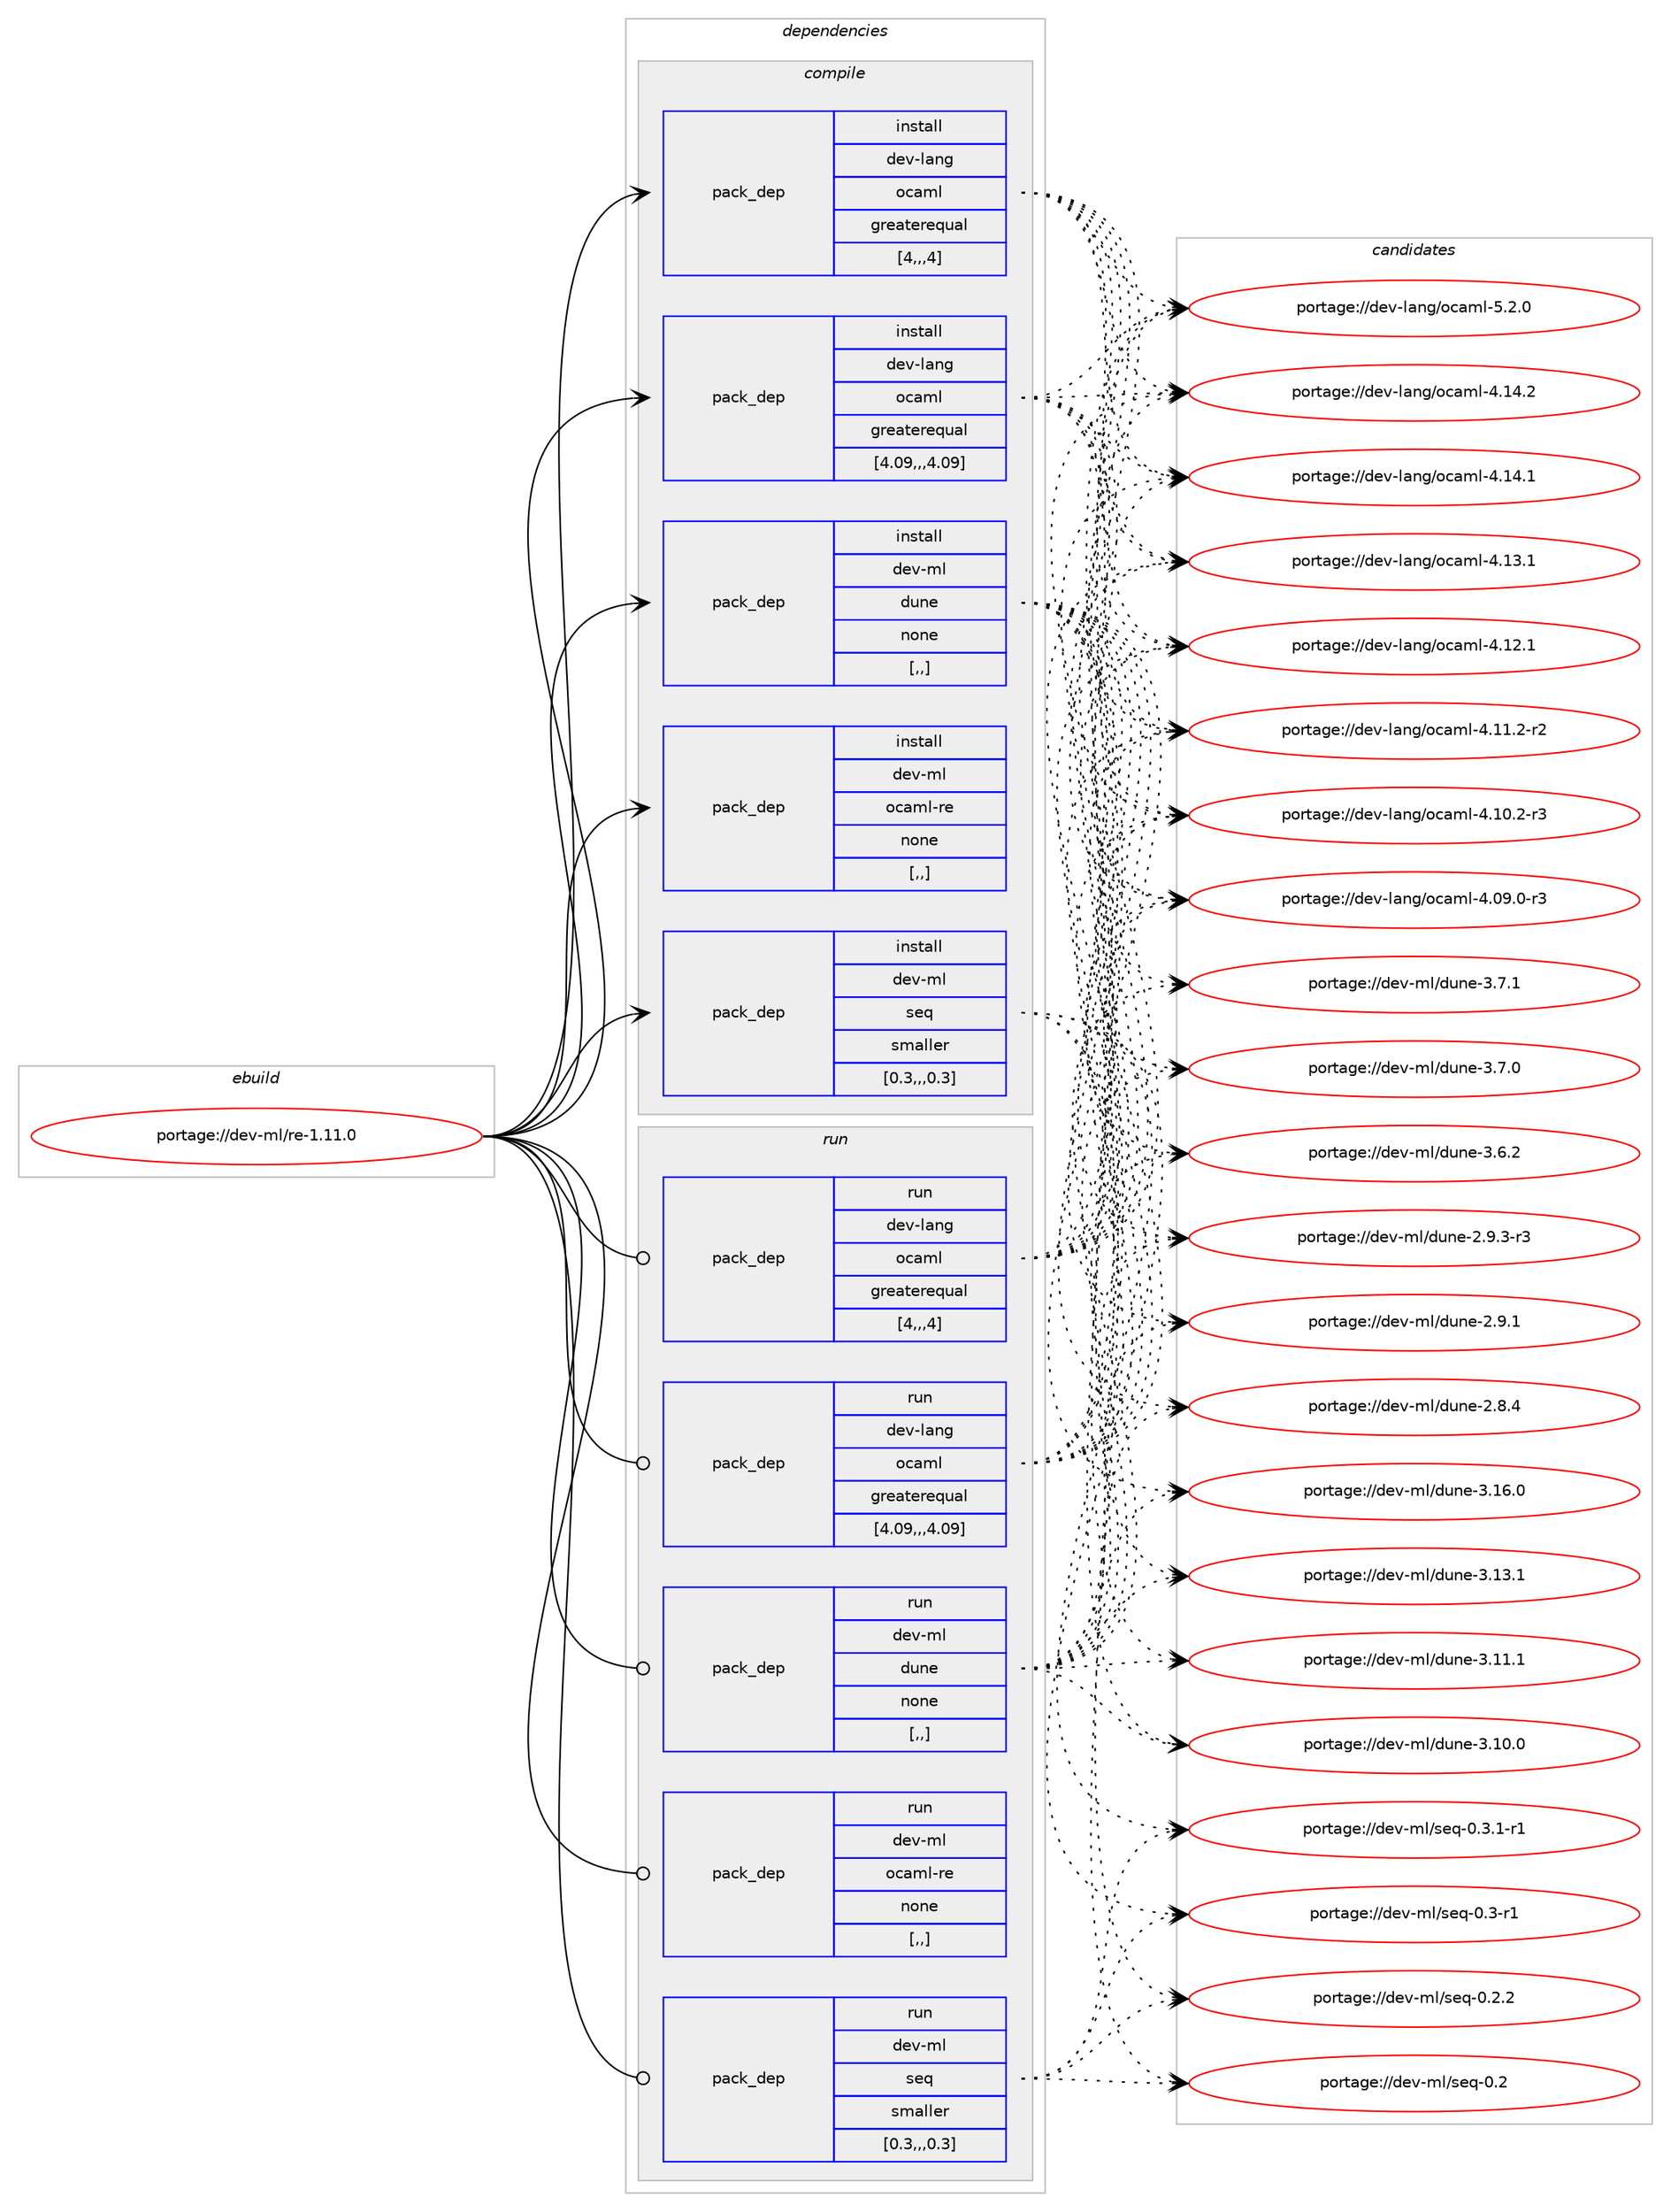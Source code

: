 digraph prolog {

# *************
# Graph options
# *************

newrank=true;
concentrate=true;
compound=true;
graph [rankdir=LR,fontname=Helvetica,fontsize=10,ranksep=1.5];#, ranksep=2.5, nodesep=0.2];
edge  [arrowhead=vee];
node  [fontname=Helvetica,fontsize=10];

# **********
# The ebuild
# **********

subgraph cluster_leftcol {
color=gray;
label=<<i>ebuild</i>>;
id [label="portage://dev-ml/re-1.11.0", color=red, width=4, href="../dev-ml/re-1.11.0.svg"];
}

# ****************
# The dependencies
# ****************

subgraph cluster_midcol {
color=gray;
label=<<i>dependencies</i>>;
subgraph cluster_compile {
fillcolor="#eeeeee";
style=filled;
label=<<i>compile</i>>;
subgraph pack93333 {
dependency124247 [label=<<TABLE BORDER="0" CELLBORDER="1" CELLSPACING="0" CELLPADDING="4" WIDTH="220"><TR><TD ROWSPAN="6" CELLPADDING="30">pack_dep</TD></TR><TR><TD WIDTH="110">install</TD></TR><TR><TD>dev-lang</TD></TR><TR><TD>ocaml</TD></TR><TR><TD>greaterequal</TD></TR><TR><TD>[4,,,4]</TD></TR></TABLE>>, shape=none, color=blue];
}
id:e -> dependency124247:w [weight=20,style="solid",arrowhead="vee"];
subgraph pack93334 {
dependency124248 [label=<<TABLE BORDER="0" CELLBORDER="1" CELLSPACING="0" CELLPADDING="4" WIDTH="220"><TR><TD ROWSPAN="6" CELLPADDING="30">pack_dep</TD></TR><TR><TD WIDTH="110">install</TD></TR><TR><TD>dev-lang</TD></TR><TR><TD>ocaml</TD></TR><TR><TD>greaterequal</TD></TR><TR><TD>[4.09,,,4.09]</TD></TR></TABLE>>, shape=none, color=blue];
}
id:e -> dependency124248:w [weight=20,style="solid",arrowhead="vee"];
subgraph pack93335 {
dependency124249 [label=<<TABLE BORDER="0" CELLBORDER="1" CELLSPACING="0" CELLPADDING="4" WIDTH="220"><TR><TD ROWSPAN="6" CELLPADDING="30">pack_dep</TD></TR><TR><TD WIDTH="110">install</TD></TR><TR><TD>dev-ml</TD></TR><TR><TD>dune</TD></TR><TR><TD>none</TD></TR><TR><TD>[,,]</TD></TR></TABLE>>, shape=none, color=blue];
}
id:e -> dependency124249:w [weight=20,style="solid",arrowhead="vee"];
subgraph pack93336 {
dependency124250 [label=<<TABLE BORDER="0" CELLBORDER="1" CELLSPACING="0" CELLPADDING="4" WIDTH="220"><TR><TD ROWSPAN="6" CELLPADDING="30">pack_dep</TD></TR><TR><TD WIDTH="110">install</TD></TR><TR><TD>dev-ml</TD></TR><TR><TD>ocaml-re</TD></TR><TR><TD>none</TD></TR><TR><TD>[,,]</TD></TR></TABLE>>, shape=none, color=blue];
}
id:e -> dependency124250:w [weight=20,style="solid",arrowhead="vee"];
subgraph pack93337 {
dependency124251 [label=<<TABLE BORDER="0" CELLBORDER="1" CELLSPACING="0" CELLPADDING="4" WIDTH="220"><TR><TD ROWSPAN="6" CELLPADDING="30">pack_dep</TD></TR><TR><TD WIDTH="110">install</TD></TR><TR><TD>dev-ml</TD></TR><TR><TD>seq</TD></TR><TR><TD>smaller</TD></TR><TR><TD>[0.3,,,0.3]</TD></TR></TABLE>>, shape=none, color=blue];
}
id:e -> dependency124251:w [weight=20,style="solid",arrowhead="vee"];
}
subgraph cluster_compileandrun {
fillcolor="#eeeeee";
style=filled;
label=<<i>compile and run</i>>;
}
subgraph cluster_run {
fillcolor="#eeeeee";
style=filled;
label=<<i>run</i>>;
subgraph pack93338 {
dependency124252 [label=<<TABLE BORDER="0" CELLBORDER="1" CELLSPACING="0" CELLPADDING="4" WIDTH="220"><TR><TD ROWSPAN="6" CELLPADDING="30">pack_dep</TD></TR><TR><TD WIDTH="110">run</TD></TR><TR><TD>dev-lang</TD></TR><TR><TD>ocaml</TD></TR><TR><TD>greaterequal</TD></TR><TR><TD>[4,,,4]</TD></TR></TABLE>>, shape=none, color=blue];
}
id:e -> dependency124252:w [weight=20,style="solid",arrowhead="odot"];
subgraph pack93339 {
dependency124253 [label=<<TABLE BORDER="0" CELLBORDER="1" CELLSPACING="0" CELLPADDING="4" WIDTH="220"><TR><TD ROWSPAN="6" CELLPADDING="30">pack_dep</TD></TR><TR><TD WIDTH="110">run</TD></TR><TR><TD>dev-lang</TD></TR><TR><TD>ocaml</TD></TR><TR><TD>greaterequal</TD></TR><TR><TD>[4.09,,,4.09]</TD></TR></TABLE>>, shape=none, color=blue];
}
id:e -> dependency124253:w [weight=20,style="solid",arrowhead="odot"];
subgraph pack93340 {
dependency124254 [label=<<TABLE BORDER="0" CELLBORDER="1" CELLSPACING="0" CELLPADDING="4" WIDTH="220"><TR><TD ROWSPAN="6" CELLPADDING="30">pack_dep</TD></TR><TR><TD WIDTH="110">run</TD></TR><TR><TD>dev-ml</TD></TR><TR><TD>dune</TD></TR><TR><TD>none</TD></TR><TR><TD>[,,]</TD></TR></TABLE>>, shape=none, color=blue];
}
id:e -> dependency124254:w [weight=20,style="solid",arrowhead="odot"];
subgraph pack93341 {
dependency124255 [label=<<TABLE BORDER="0" CELLBORDER="1" CELLSPACING="0" CELLPADDING="4" WIDTH="220"><TR><TD ROWSPAN="6" CELLPADDING="30">pack_dep</TD></TR><TR><TD WIDTH="110">run</TD></TR><TR><TD>dev-ml</TD></TR><TR><TD>ocaml-re</TD></TR><TR><TD>none</TD></TR><TR><TD>[,,]</TD></TR></TABLE>>, shape=none, color=blue];
}
id:e -> dependency124255:w [weight=20,style="solid",arrowhead="odot"];
subgraph pack93342 {
dependency124256 [label=<<TABLE BORDER="0" CELLBORDER="1" CELLSPACING="0" CELLPADDING="4" WIDTH="220"><TR><TD ROWSPAN="6" CELLPADDING="30">pack_dep</TD></TR><TR><TD WIDTH="110">run</TD></TR><TR><TD>dev-ml</TD></TR><TR><TD>seq</TD></TR><TR><TD>smaller</TD></TR><TR><TD>[0.3,,,0.3]</TD></TR></TABLE>>, shape=none, color=blue];
}
id:e -> dependency124256:w [weight=20,style="solid",arrowhead="odot"];
}
}

# **************
# The candidates
# **************

subgraph cluster_choices {
rank=same;
color=gray;
label=<<i>candidates</i>>;

subgraph choice93333 {
color=black;
nodesep=1;
choice1001011184510897110103471119997109108455346504648 [label="portage://dev-lang/ocaml-5.2.0", color=red, width=4,href="../dev-lang/ocaml-5.2.0.svg"];
choice100101118451089711010347111999710910845524649524650 [label="portage://dev-lang/ocaml-4.14.2", color=red, width=4,href="../dev-lang/ocaml-4.14.2.svg"];
choice100101118451089711010347111999710910845524649524649 [label="portage://dev-lang/ocaml-4.14.1", color=red, width=4,href="../dev-lang/ocaml-4.14.1.svg"];
choice100101118451089711010347111999710910845524649514649 [label="portage://dev-lang/ocaml-4.13.1", color=red, width=4,href="../dev-lang/ocaml-4.13.1.svg"];
choice100101118451089711010347111999710910845524649504649 [label="portage://dev-lang/ocaml-4.12.1", color=red, width=4,href="../dev-lang/ocaml-4.12.1.svg"];
choice1001011184510897110103471119997109108455246494946504511450 [label="portage://dev-lang/ocaml-4.11.2-r2", color=red, width=4,href="../dev-lang/ocaml-4.11.2-r2.svg"];
choice1001011184510897110103471119997109108455246494846504511451 [label="portage://dev-lang/ocaml-4.10.2-r3", color=red, width=4,href="../dev-lang/ocaml-4.10.2-r3.svg"];
choice1001011184510897110103471119997109108455246485746484511451 [label="portage://dev-lang/ocaml-4.09.0-r3", color=red, width=4,href="../dev-lang/ocaml-4.09.0-r3.svg"];
dependency124247:e -> choice1001011184510897110103471119997109108455346504648:w [style=dotted,weight="100"];
dependency124247:e -> choice100101118451089711010347111999710910845524649524650:w [style=dotted,weight="100"];
dependency124247:e -> choice100101118451089711010347111999710910845524649524649:w [style=dotted,weight="100"];
dependency124247:e -> choice100101118451089711010347111999710910845524649514649:w [style=dotted,weight="100"];
dependency124247:e -> choice100101118451089711010347111999710910845524649504649:w [style=dotted,weight="100"];
dependency124247:e -> choice1001011184510897110103471119997109108455246494946504511450:w [style=dotted,weight="100"];
dependency124247:e -> choice1001011184510897110103471119997109108455246494846504511451:w [style=dotted,weight="100"];
dependency124247:e -> choice1001011184510897110103471119997109108455246485746484511451:w [style=dotted,weight="100"];
}
subgraph choice93334 {
color=black;
nodesep=1;
choice1001011184510897110103471119997109108455346504648 [label="portage://dev-lang/ocaml-5.2.0", color=red, width=4,href="../dev-lang/ocaml-5.2.0.svg"];
choice100101118451089711010347111999710910845524649524650 [label="portage://dev-lang/ocaml-4.14.2", color=red, width=4,href="../dev-lang/ocaml-4.14.2.svg"];
choice100101118451089711010347111999710910845524649524649 [label="portage://dev-lang/ocaml-4.14.1", color=red, width=4,href="../dev-lang/ocaml-4.14.1.svg"];
choice100101118451089711010347111999710910845524649514649 [label="portage://dev-lang/ocaml-4.13.1", color=red, width=4,href="../dev-lang/ocaml-4.13.1.svg"];
choice100101118451089711010347111999710910845524649504649 [label="portage://dev-lang/ocaml-4.12.1", color=red, width=4,href="../dev-lang/ocaml-4.12.1.svg"];
choice1001011184510897110103471119997109108455246494946504511450 [label="portage://dev-lang/ocaml-4.11.2-r2", color=red, width=4,href="../dev-lang/ocaml-4.11.2-r2.svg"];
choice1001011184510897110103471119997109108455246494846504511451 [label="portage://dev-lang/ocaml-4.10.2-r3", color=red, width=4,href="../dev-lang/ocaml-4.10.2-r3.svg"];
choice1001011184510897110103471119997109108455246485746484511451 [label="portage://dev-lang/ocaml-4.09.0-r3", color=red, width=4,href="../dev-lang/ocaml-4.09.0-r3.svg"];
dependency124248:e -> choice1001011184510897110103471119997109108455346504648:w [style=dotted,weight="100"];
dependency124248:e -> choice100101118451089711010347111999710910845524649524650:w [style=dotted,weight="100"];
dependency124248:e -> choice100101118451089711010347111999710910845524649524649:w [style=dotted,weight="100"];
dependency124248:e -> choice100101118451089711010347111999710910845524649514649:w [style=dotted,weight="100"];
dependency124248:e -> choice100101118451089711010347111999710910845524649504649:w [style=dotted,weight="100"];
dependency124248:e -> choice1001011184510897110103471119997109108455246494946504511450:w [style=dotted,weight="100"];
dependency124248:e -> choice1001011184510897110103471119997109108455246494846504511451:w [style=dotted,weight="100"];
dependency124248:e -> choice1001011184510897110103471119997109108455246485746484511451:w [style=dotted,weight="100"];
}
subgraph choice93335 {
color=black;
nodesep=1;
choice100101118451091084710011711010145514649544648 [label="portage://dev-ml/dune-3.16.0", color=red, width=4,href="../dev-ml/dune-3.16.0.svg"];
choice100101118451091084710011711010145514649514649 [label="portage://dev-ml/dune-3.13.1", color=red, width=4,href="../dev-ml/dune-3.13.1.svg"];
choice100101118451091084710011711010145514649494649 [label="portage://dev-ml/dune-3.11.1", color=red, width=4,href="../dev-ml/dune-3.11.1.svg"];
choice100101118451091084710011711010145514649484648 [label="portage://dev-ml/dune-3.10.0", color=red, width=4,href="../dev-ml/dune-3.10.0.svg"];
choice1001011184510910847100117110101455146554649 [label="portage://dev-ml/dune-3.7.1", color=red, width=4,href="../dev-ml/dune-3.7.1.svg"];
choice1001011184510910847100117110101455146554648 [label="portage://dev-ml/dune-3.7.0", color=red, width=4,href="../dev-ml/dune-3.7.0.svg"];
choice1001011184510910847100117110101455146544650 [label="portage://dev-ml/dune-3.6.2", color=red, width=4,href="../dev-ml/dune-3.6.2.svg"];
choice10010111845109108471001171101014550465746514511451 [label="portage://dev-ml/dune-2.9.3-r3", color=red, width=4,href="../dev-ml/dune-2.9.3-r3.svg"];
choice1001011184510910847100117110101455046574649 [label="portage://dev-ml/dune-2.9.1", color=red, width=4,href="../dev-ml/dune-2.9.1.svg"];
choice1001011184510910847100117110101455046564652 [label="portage://dev-ml/dune-2.8.4", color=red, width=4,href="../dev-ml/dune-2.8.4.svg"];
dependency124249:e -> choice100101118451091084710011711010145514649544648:w [style=dotted,weight="100"];
dependency124249:e -> choice100101118451091084710011711010145514649514649:w [style=dotted,weight="100"];
dependency124249:e -> choice100101118451091084710011711010145514649494649:w [style=dotted,weight="100"];
dependency124249:e -> choice100101118451091084710011711010145514649484648:w [style=dotted,weight="100"];
dependency124249:e -> choice1001011184510910847100117110101455146554649:w [style=dotted,weight="100"];
dependency124249:e -> choice1001011184510910847100117110101455146554648:w [style=dotted,weight="100"];
dependency124249:e -> choice1001011184510910847100117110101455146544650:w [style=dotted,weight="100"];
dependency124249:e -> choice10010111845109108471001171101014550465746514511451:w [style=dotted,weight="100"];
dependency124249:e -> choice1001011184510910847100117110101455046574649:w [style=dotted,weight="100"];
dependency124249:e -> choice1001011184510910847100117110101455046564652:w [style=dotted,weight="100"];
}
subgraph choice93336 {
color=black;
nodesep=1;
}
subgraph choice93337 {
color=black;
nodesep=1;
choice10010111845109108471151011134548465146494511449 [label="portage://dev-ml/seq-0.3.1-r1", color=red, width=4,href="../dev-ml/seq-0.3.1-r1.svg"];
choice1001011184510910847115101113454846514511449 [label="portage://dev-ml/seq-0.3-r1", color=red, width=4,href="../dev-ml/seq-0.3-r1.svg"];
choice1001011184510910847115101113454846504650 [label="portage://dev-ml/seq-0.2.2", color=red, width=4,href="../dev-ml/seq-0.2.2.svg"];
choice100101118451091084711510111345484650 [label="portage://dev-ml/seq-0.2", color=red, width=4,href="../dev-ml/seq-0.2.svg"];
dependency124251:e -> choice10010111845109108471151011134548465146494511449:w [style=dotted,weight="100"];
dependency124251:e -> choice1001011184510910847115101113454846514511449:w [style=dotted,weight="100"];
dependency124251:e -> choice1001011184510910847115101113454846504650:w [style=dotted,weight="100"];
dependency124251:e -> choice100101118451091084711510111345484650:w [style=dotted,weight="100"];
}
subgraph choice93338 {
color=black;
nodesep=1;
choice1001011184510897110103471119997109108455346504648 [label="portage://dev-lang/ocaml-5.2.0", color=red, width=4,href="../dev-lang/ocaml-5.2.0.svg"];
choice100101118451089711010347111999710910845524649524650 [label="portage://dev-lang/ocaml-4.14.2", color=red, width=4,href="../dev-lang/ocaml-4.14.2.svg"];
choice100101118451089711010347111999710910845524649524649 [label="portage://dev-lang/ocaml-4.14.1", color=red, width=4,href="../dev-lang/ocaml-4.14.1.svg"];
choice100101118451089711010347111999710910845524649514649 [label="portage://dev-lang/ocaml-4.13.1", color=red, width=4,href="../dev-lang/ocaml-4.13.1.svg"];
choice100101118451089711010347111999710910845524649504649 [label="portage://dev-lang/ocaml-4.12.1", color=red, width=4,href="../dev-lang/ocaml-4.12.1.svg"];
choice1001011184510897110103471119997109108455246494946504511450 [label="portage://dev-lang/ocaml-4.11.2-r2", color=red, width=4,href="../dev-lang/ocaml-4.11.2-r2.svg"];
choice1001011184510897110103471119997109108455246494846504511451 [label="portage://dev-lang/ocaml-4.10.2-r3", color=red, width=4,href="../dev-lang/ocaml-4.10.2-r3.svg"];
choice1001011184510897110103471119997109108455246485746484511451 [label="portage://dev-lang/ocaml-4.09.0-r3", color=red, width=4,href="../dev-lang/ocaml-4.09.0-r3.svg"];
dependency124252:e -> choice1001011184510897110103471119997109108455346504648:w [style=dotted,weight="100"];
dependency124252:e -> choice100101118451089711010347111999710910845524649524650:w [style=dotted,weight="100"];
dependency124252:e -> choice100101118451089711010347111999710910845524649524649:w [style=dotted,weight="100"];
dependency124252:e -> choice100101118451089711010347111999710910845524649514649:w [style=dotted,weight="100"];
dependency124252:e -> choice100101118451089711010347111999710910845524649504649:w [style=dotted,weight="100"];
dependency124252:e -> choice1001011184510897110103471119997109108455246494946504511450:w [style=dotted,weight="100"];
dependency124252:e -> choice1001011184510897110103471119997109108455246494846504511451:w [style=dotted,weight="100"];
dependency124252:e -> choice1001011184510897110103471119997109108455246485746484511451:w [style=dotted,weight="100"];
}
subgraph choice93339 {
color=black;
nodesep=1;
choice1001011184510897110103471119997109108455346504648 [label="portage://dev-lang/ocaml-5.2.0", color=red, width=4,href="../dev-lang/ocaml-5.2.0.svg"];
choice100101118451089711010347111999710910845524649524650 [label="portage://dev-lang/ocaml-4.14.2", color=red, width=4,href="../dev-lang/ocaml-4.14.2.svg"];
choice100101118451089711010347111999710910845524649524649 [label="portage://dev-lang/ocaml-4.14.1", color=red, width=4,href="../dev-lang/ocaml-4.14.1.svg"];
choice100101118451089711010347111999710910845524649514649 [label="portage://dev-lang/ocaml-4.13.1", color=red, width=4,href="../dev-lang/ocaml-4.13.1.svg"];
choice100101118451089711010347111999710910845524649504649 [label="portage://dev-lang/ocaml-4.12.1", color=red, width=4,href="../dev-lang/ocaml-4.12.1.svg"];
choice1001011184510897110103471119997109108455246494946504511450 [label="portage://dev-lang/ocaml-4.11.2-r2", color=red, width=4,href="../dev-lang/ocaml-4.11.2-r2.svg"];
choice1001011184510897110103471119997109108455246494846504511451 [label="portage://dev-lang/ocaml-4.10.2-r3", color=red, width=4,href="../dev-lang/ocaml-4.10.2-r3.svg"];
choice1001011184510897110103471119997109108455246485746484511451 [label="portage://dev-lang/ocaml-4.09.0-r3", color=red, width=4,href="../dev-lang/ocaml-4.09.0-r3.svg"];
dependency124253:e -> choice1001011184510897110103471119997109108455346504648:w [style=dotted,weight="100"];
dependency124253:e -> choice100101118451089711010347111999710910845524649524650:w [style=dotted,weight="100"];
dependency124253:e -> choice100101118451089711010347111999710910845524649524649:w [style=dotted,weight="100"];
dependency124253:e -> choice100101118451089711010347111999710910845524649514649:w [style=dotted,weight="100"];
dependency124253:e -> choice100101118451089711010347111999710910845524649504649:w [style=dotted,weight="100"];
dependency124253:e -> choice1001011184510897110103471119997109108455246494946504511450:w [style=dotted,weight="100"];
dependency124253:e -> choice1001011184510897110103471119997109108455246494846504511451:w [style=dotted,weight="100"];
dependency124253:e -> choice1001011184510897110103471119997109108455246485746484511451:w [style=dotted,weight="100"];
}
subgraph choice93340 {
color=black;
nodesep=1;
choice100101118451091084710011711010145514649544648 [label="portage://dev-ml/dune-3.16.0", color=red, width=4,href="../dev-ml/dune-3.16.0.svg"];
choice100101118451091084710011711010145514649514649 [label="portage://dev-ml/dune-3.13.1", color=red, width=4,href="../dev-ml/dune-3.13.1.svg"];
choice100101118451091084710011711010145514649494649 [label="portage://dev-ml/dune-3.11.1", color=red, width=4,href="../dev-ml/dune-3.11.1.svg"];
choice100101118451091084710011711010145514649484648 [label="portage://dev-ml/dune-3.10.0", color=red, width=4,href="../dev-ml/dune-3.10.0.svg"];
choice1001011184510910847100117110101455146554649 [label="portage://dev-ml/dune-3.7.1", color=red, width=4,href="../dev-ml/dune-3.7.1.svg"];
choice1001011184510910847100117110101455146554648 [label="portage://dev-ml/dune-3.7.0", color=red, width=4,href="../dev-ml/dune-3.7.0.svg"];
choice1001011184510910847100117110101455146544650 [label="portage://dev-ml/dune-3.6.2", color=red, width=4,href="../dev-ml/dune-3.6.2.svg"];
choice10010111845109108471001171101014550465746514511451 [label="portage://dev-ml/dune-2.9.3-r3", color=red, width=4,href="../dev-ml/dune-2.9.3-r3.svg"];
choice1001011184510910847100117110101455046574649 [label="portage://dev-ml/dune-2.9.1", color=red, width=4,href="../dev-ml/dune-2.9.1.svg"];
choice1001011184510910847100117110101455046564652 [label="portage://dev-ml/dune-2.8.4", color=red, width=4,href="../dev-ml/dune-2.8.4.svg"];
dependency124254:e -> choice100101118451091084710011711010145514649544648:w [style=dotted,weight="100"];
dependency124254:e -> choice100101118451091084710011711010145514649514649:w [style=dotted,weight="100"];
dependency124254:e -> choice100101118451091084710011711010145514649494649:w [style=dotted,weight="100"];
dependency124254:e -> choice100101118451091084710011711010145514649484648:w [style=dotted,weight="100"];
dependency124254:e -> choice1001011184510910847100117110101455146554649:w [style=dotted,weight="100"];
dependency124254:e -> choice1001011184510910847100117110101455146554648:w [style=dotted,weight="100"];
dependency124254:e -> choice1001011184510910847100117110101455146544650:w [style=dotted,weight="100"];
dependency124254:e -> choice10010111845109108471001171101014550465746514511451:w [style=dotted,weight="100"];
dependency124254:e -> choice1001011184510910847100117110101455046574649:w [style=dotted,weight="100"];
dependency124254:e -> choice1001011184510910847100117110101455046564652:w [style=dotted,weight="100"];
}
subgraph choice93341 {
color=black;
nodesep=1;
}
subgraph choice93342 {
color=black;
nodesep=1;
choice10010111845109108471151011134548465146494511449 [label="portage://dev-ml/seq-0.3.1-r1", color=red, width=4,href="../dev-ml/seq-0.3.1-r1.svg"];
choice1001011184510910847115101113454846514511449 [label="portage://dev-ml/seq-0.3-r1", color=red, width=4,href="../dev-ml/seq-0.3-r1.svg"];
choice1001011184510910847115101113454846504650 [label="portage://dev-ml/seq-0.2.2", color=red, width=4,href="../dev-ml/seq-0.2.2.svg"];
choice100101118451091084711510111345484650 [label="portage://dev-ml/seq-0.2", color=red, width=4,href="../dev-ml/seq-0.2.svg"];
dependency124256:e -> choice10010111845109108471151011134548465146494511449:w [style=dotted,weight="100"];
dependency124256:e -> choice1001011184510910847115101113454846514511449:w [style=dotted,weight="100"];
dependency124256:e -> choice1001011184510910847115101113454846504650:w [style=dotted,weight="100"];
dependency124256:e -> choice100101118451091084711510111345484650:w [style=dotted,weight="100"];
}
}

}
